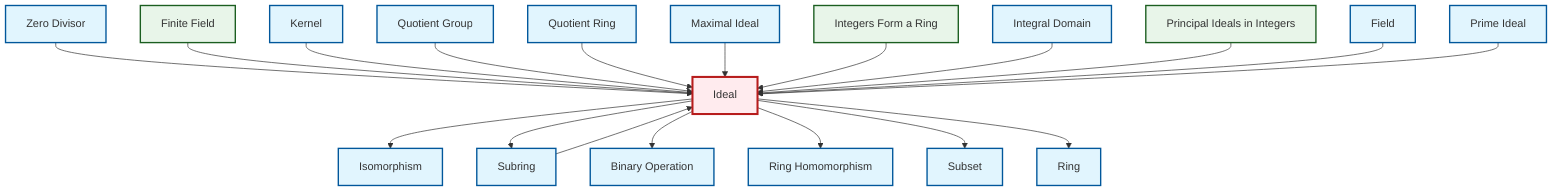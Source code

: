 graph TD
    classDef definition fill:#e1f5fe,stroke:#01579b,stroke-width:2px
    classDef theorem fill:#f3e5f5,stroke:#4a148c,stroke-width:2px
    classDef axiom fill:#fff3e0,stroke:#e65100,stroke-width:2px
    classDef example fill:#e8f5e9,stroke:#1b5e20,stroke-width:2px
    classDef current fill:#ffebee,stroke:#b71c1c,stroke-width:3px
    def-zero-divisor["Zero Divisor"]:::definition
    def-quotient-group["Quotient Group"]:::definition
    ex-finite-field["Finite Field"]:::example
    def-isomorphism["Isomorphism"]:::definition
    ex-principal-ideal["Principal Ideals in Integers"]:::example
    ex-integers-ring["Integers Form a Ring"]:::example
    def-kernel["Kernel"]:::definition
    def-integral-domain["Integral Domain"]:::definition
    def-binary-operation["Binary Operation"]:::definition
    def-field["Field"]:::definition
    def-ring["Ring"]:::definition
    def-ring-homomorphism["Ring Homomorphism"]:::definition
    def-maximal-ideal["Maximal Ideal"]:::definition
    def-subset["Subset"]:::definition
    def-quotient-ring["Quotient Ring"]:::definition
    def-subring["Subring"]:::definition
    def-ideal["Ideal"]:::definition
    def-prime-ideal["Prime Ideal"]:::definition
    def-ideal --> def-isomorphism
    def-zero-divisor --> def-ideal
    ex-finite-field --> def-ideal
    def-kernel --> def-ideal
    def-quotient-group --> def-ideal
    def-quotient-ring --> def-ideal
    def-maximal-ideal --> def-ideal
    ex-integers-ring --> def-ideal
    def-ideal --> def-subring
    def-subring --> def-ideal
    def-ideal --> def-binary-operation
    def-integral-domain --> def-ideal
    def-ideal --> def-ring-homomorphism
    ex-principal-ideal --> def-ideal
    def-ideal --> def-subset
    def-ideal --> def-ring
    def-field --> def-ideal
    def-prime-ideal --> def-ideal
    class def-ideal current